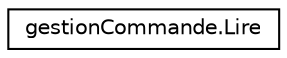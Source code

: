 digraph "Graphical Class Hierarchy"
{
  edge [fontname="Helvetica",fontsize="10",labelfontname="Helvetica",labelfontsize="10"];
  node [fontname="Helvetica",fontsize="10",shape=record];
  rankdir="LR";
  Node1 [label="gestionCommande.Lire",height=0.2,width=0.4,color="black", fillcolor="white", style="filled",URL="$classgestion_commande_1_1_lire.html"];
}
